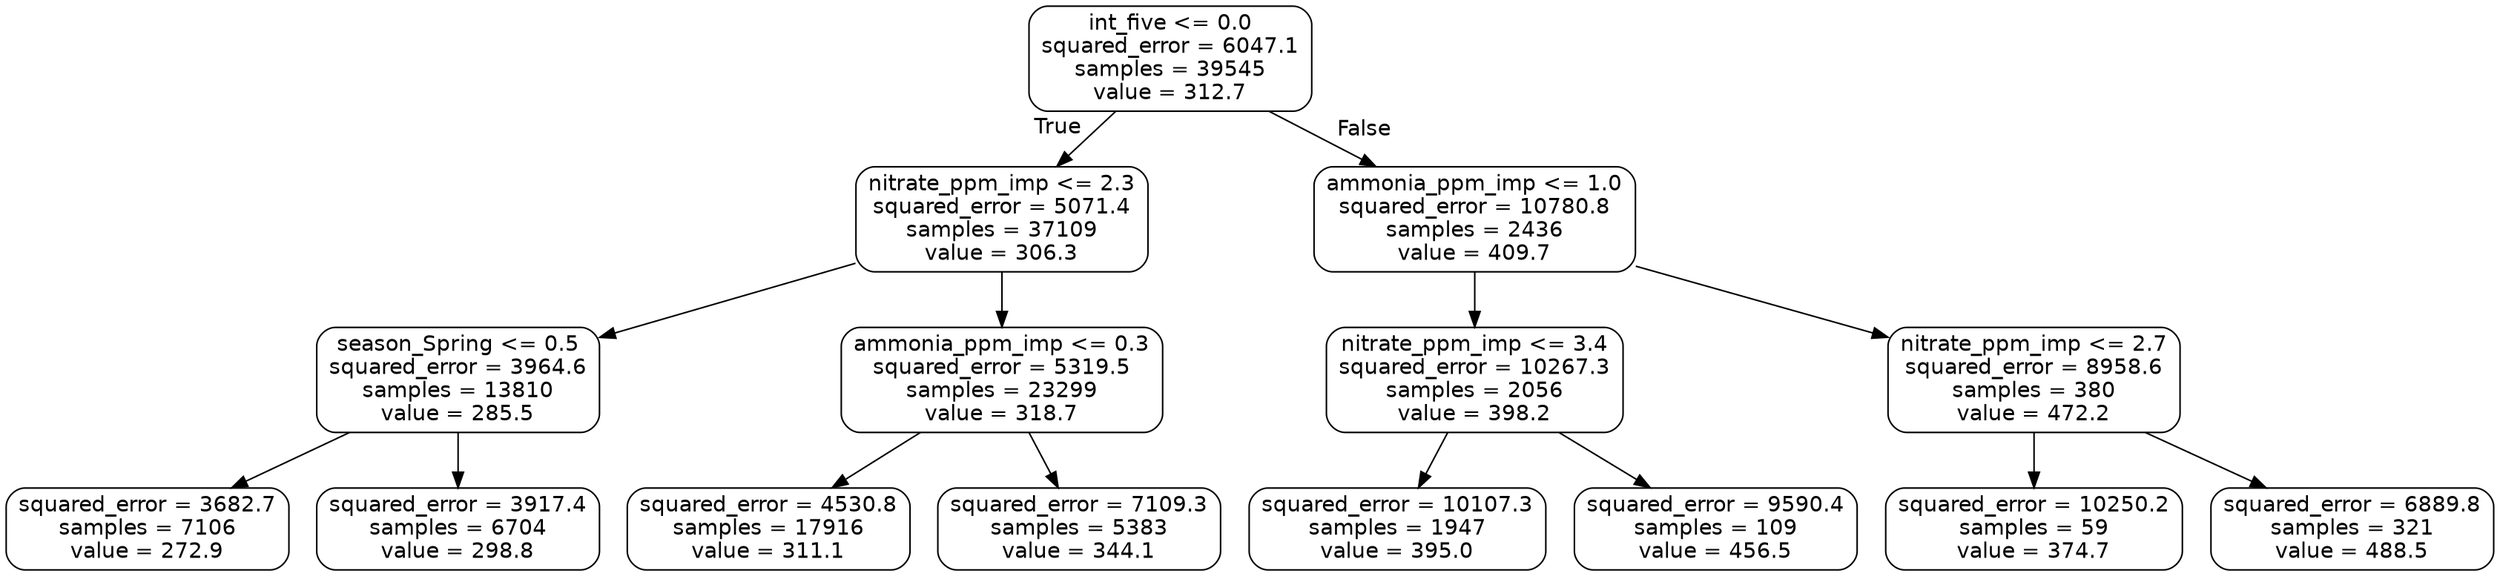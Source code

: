digraph Tree {
node [shape=box, style="rounded", color="black", fontname="helvetica"] ;
edge [fontname="helvetica"] ;
0 [label="int_five <= 0.0\nsquared_error = 6047.1\nsamples = 39545\nvalue = 312.7"] ;
1 [label="nitrate_ppm_imp <= 2.3\nsquared_error = 5071.4\nsamples = 37109\nvalue = 306.3"] ;
0 -> 1 [labeldistance=2.5, labelangle=45, headlabel="True"] ;
2 [label="season_Spring <= 0.5\nsquared_error = 3964.6\nsamples = 13810\nvalue = 285.5"] ;
1 -> 2 ;
3 [label="squared_error = 3682.7\nsamples = 7106\nvalue = 272.9"] ;
2 -> 3 ;
4 [label="squared_error = 3917.4\nsamples = 6704\nvalue = 298.8"] ;
2 -> 4 ;
5 [label="ammonia_ppm_imp <= 0.3\nsquared_error = 5319.5\nsamples = 23299\nvalue = 318.7"] ;
1 -> 5 ;
6 [label="squared_error = 4530.8\nsamples = 17916\nvalue = 311.1"] ;
5 -> 6 ;
7 [label="squared_error = 7109.3\nsamples = 5383\nvalue = 344.1"] ;
5 -> 7 ;
8 [label="ammonia_ppm_imp <= 1.0\nsquared_error = 10780.8\nsamples = 2436\nvalue = 409.7"] ;
0 -> 8 [labeldistance=2.5, labelangle=-45, headlabel="False"] ;
9 [label="nitrate_ppm_imp <= 3.4\nsquared_error = 10267.3\nsamples = 2056\nvalue = 398.2"] ;
8 -> 9 ;
10 [label="squared_error = 10107.3\nsamples = 1947\nvalue = 395.0"] ;
9 -> 10 ;
11 [label="squared_error = 9590.4\nsamples = 109\nvalue = 456.5"] ;
9 -> 11 ;
12 [label="nitrate_ppm_imp <= 2.7\nsquared_error = 8958.6\nsamples = 380\nvalue = 472.2"] ;
8 -> 12 ;
13 [label="squared_error = 10250.2\nsamples = 59\nvalue = 374.7"] ;
12 -> 13 ;
14 [label="squared_error = 6889.8\nsamples = 321\nvalue = 488.5"] ;
12 -> 14 ;
}